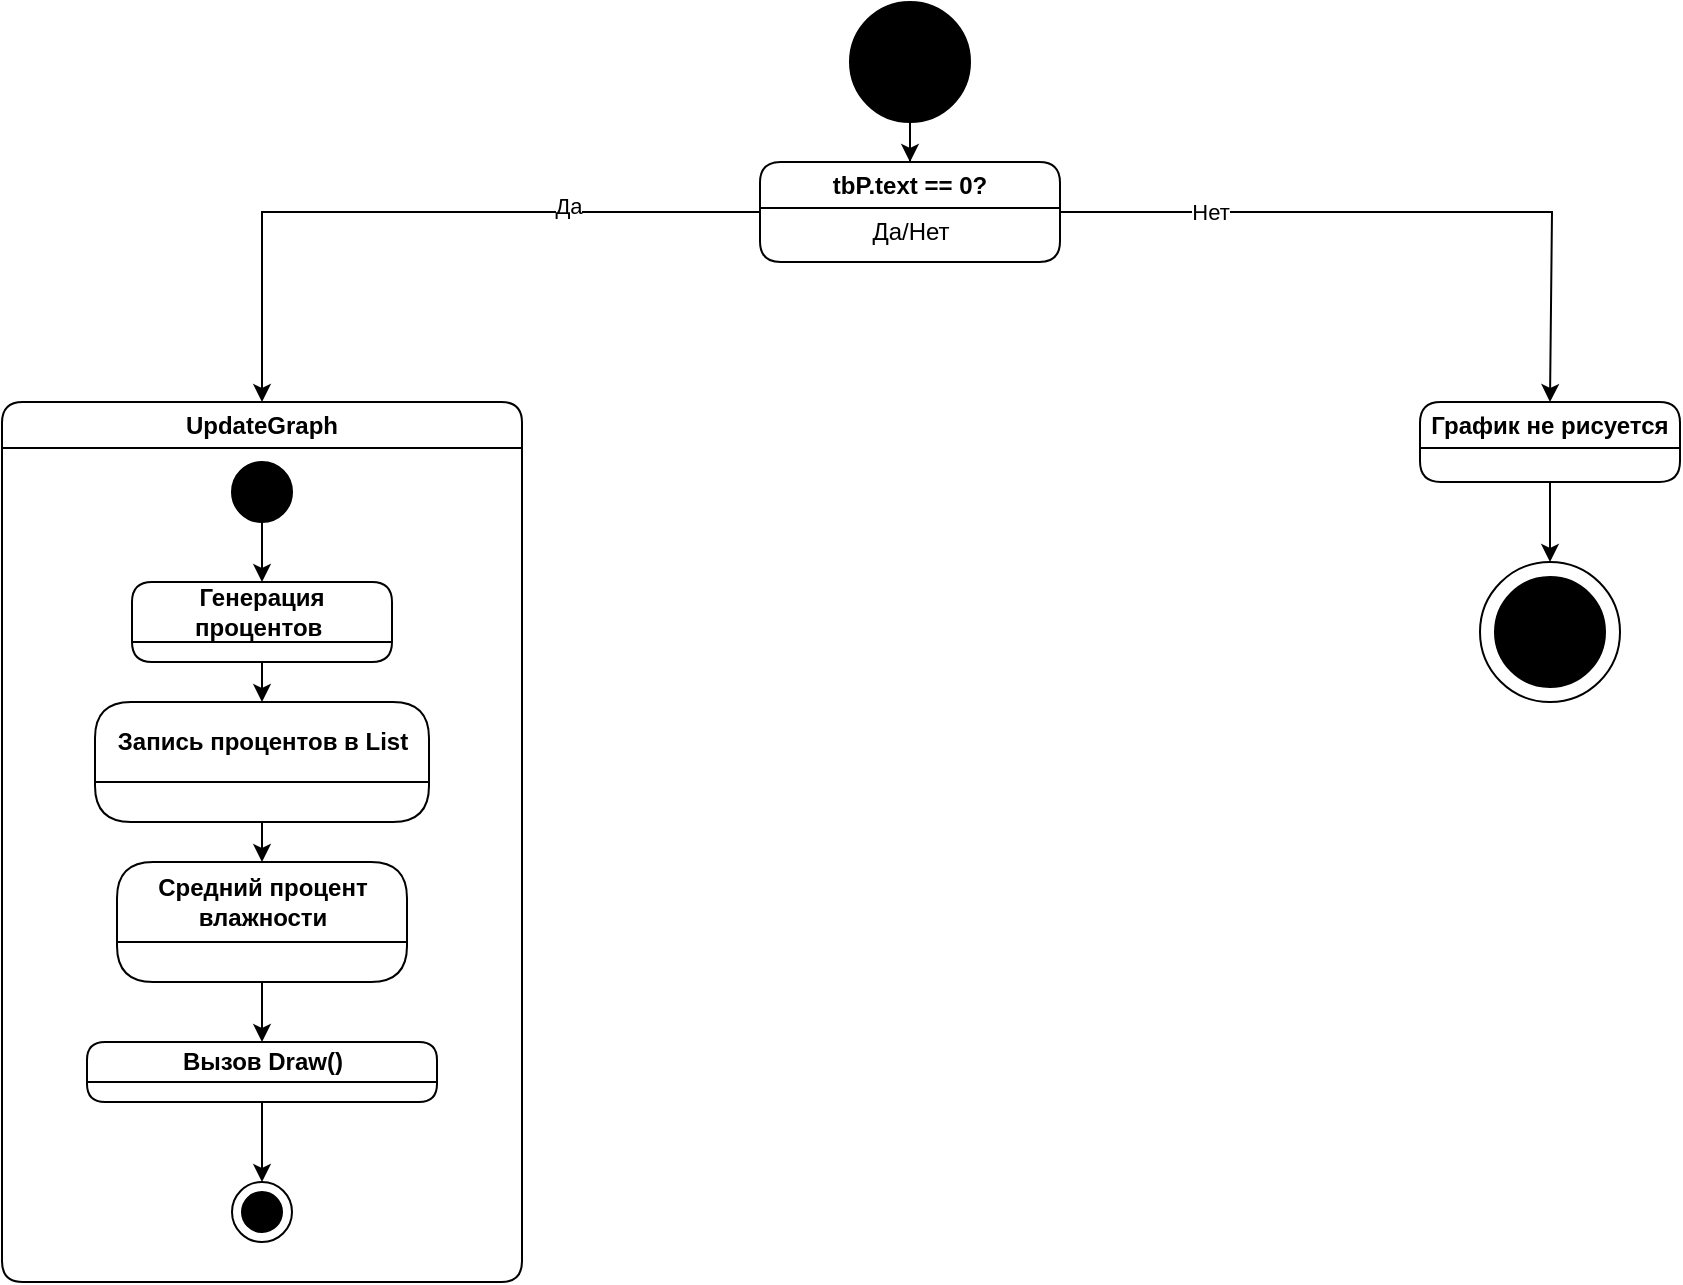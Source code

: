 <mxfile version="24.0.4" type="device">
  <diagram name="Страница — 1" id="cbup92MBmwauKZz2ogqF">
    <mxGraphModel dx="2876" dy="1206" grid="1" gridSize="10" guides="1" tooltips="1" connect="1" arrows="1" fold="1" page="1" pageScale="1" pageWidth="827" pageHeight="1169" math="0" shadow="0">
      <root>
        <mxCell id="0" />
        <mxCell id="1" parent="0" />
        <mxCell id="TcUzuV4ODmBadTa7yScQ-24" value="" style="edgeStyle=orthogonalEdgeStyle;rounded=0;orthogonalLoop=1;jettySize=auto;html=1;" parent="1" source="TcUzuV4ODmBadTa7yScQ-1" target="TcUzuV4ODmBadTa7yScQ-16" edge="1">
          <mxGeometry relative="1" as="geometry" />
        </mxCell>
        <mxCell id="TcUzuV4ODmBadTa7yScQ-1" value="" style="ellipse;whiteSpace=wrap;html=1;aspect=fixed;fillColor=#000000;" parent="1" vertex="1">
          <mxGeometry x="384" y="50" width="60" height="60" as="geometry" />
        </mxCell>
        <mxCell id="TcUzuV4ODmBadTa7yScQ-7" value="tbP.text == 0?" style="swimlane;whiteSpace=wrap;html=1;rounded=1;" parent="1" vertex="1">
          <mxGeometry x="339" y="130" width="150" height="50" as="geometry" />
        </mxCell>
        <mxCell id="TcUzuV4ODmBadTa7yScQ-16" value="Да/Нет" style="text;html=1;align=center;verticalAlign=middle;resizable=0;points=[];autosize=1;strokeColor=none;fillColor=none;" parent="TcUzuV4ODmBadTa7yScQ-7" vertex="1">
          <mxGeometry x="45" y="20" width="60" height="30" as="geometry" />
        </mxCell>
        <mxCell id="TcUzuV4ODmBadTa7yScQ-11" value="" style="endArrow=classic;html=1;rounded=0;exitX=0.5;exitY=1;exitDx=0;exitDy=0;entryX=0.5;entryY=0;entryDx=0;entryDy=0;" parent="1" source="TcUzuV4ODmBadTa7yScQ-1" target="TcUzuV4ODmBadTa7yScQ-7" edge="1">
          <mxGeometry width="50" height="50" relative="1" as="geometry">
            <mxPoint x="30" y="270" as="sourcePoint" />
            <mxPoint x="80" y="220" as="targetPoint" />
          </mxGeometry>
        </mxCell>
        <mxCell id="TcUzuV4ODmBadTa7yScQ-18" value="UpdateGraph" style="swimlane;whiteSpace=wrap;html=1;rounded=1;" parent="1" vertex="1">
          <mxGeometry x="-40" y="250" width="260" height="440" as="geometry">
            <mxRectangle x="314" y="270" width="140" height="30" as="alternateBounds" />
          </mxGeometry>
        </mxCell>
        <mxCell id="TcUzuV4ODmBadTa7yScQ-20" value="" style="ellipse;whiteSpace=wrap;html=1;aspect=fixed;fillColor=#000000;" parent="TcUzuV4ODmBadTa7yScQ-18" vertex="1">
          <mxGeometry x="115" y="30" width="30" height="30" as="geometry" />
        </mxCell>
        <mxCell id="TcUzuV4ODmBadTa7yScQ-21" value="" style="endArrow=classic;html=1;rounded=0;exitX=0.5;exitY=1;exitDx=0;exitDy=0;entryX=0.5;entryY=0;entryDx=0;entryDy=0;" parent="TcUzuV4ODmBadTa7yScQ-18" source="TcUzuV4ODmBadTa7yScQ-20" edge="1">
          <mxGeometry width="50" height="50" relative="1" as="geometry">
            <mxPoint x="-164" y="230" as="sourcePoint" />
            <mxPoint x="130" y="90" as="targetPoint" />
          </mxGeometry>
        </mxCell>
        <mxCell id="TcUzuV4ODmBadTa7yScQ-25" value="Генерация процентов&amp;nbsp;" style="swimlane;whiteSpace=wrap;html=1;rounded=1;startSize=30;" parent="TcUzuV4ODmBadTa7yScQ-18" vertex="1">
          <mxGeometry x="65" y="90" width="130" height="40" as="geometry" />
        </mxCell>
        <mxCell id="TcUzuV4ODmBadTa7yScQ-32" value="Запись процентов в List" style="swimlane;whiteSpace=wrap;html=1;rounded=1;startSize=40;" parent="TcUzuV4ODmBadTa7yScQ-18" vertex="1">
          <mxGeometry x="46.5" y="150" width="167" height="60" as="geometry" />
        </mxCell>
        <mxCell id="TcUzuV4ODmBadTa7yScQ-33" value="" style="endArrow=classic;html=1;rounded=0;exitX=0.5;exitY=1;exitDx=0;exitDy=0;entryX=0.5;entryY=0;entryDx=0;entryDy=0;" parent="TcUzuV4ODmBadTa7yScQ-18" source="TcUzuV4ODmBadTa7yScQ-25" target="TcUzuV4ODmBadTa7yScQ-32" edge="1">
          <mxGeometry width="50" height="50" relative="1" as="geometry">
            <mxPoint x="-21" y="240" as="sourcePoint" />
            <mxPoint x="29" y="190" as="targetPoint" />
          </mxGeometry>
        </mxCell>
        <mxCell id="TcUzuV4ODmBadTa7yScQ-34" value="Средний процент влажности" style="swimlane;whiteSpace=wrap;html=1;rounded=1;startSize=40;" parent="TcUzuV4ODmBadTa7yScQ-18" vertex="1">
          <mxGeometry x="57.5" y="230" width="145" height="60" as="geometry" />
        </mxCell>
        <mxCell id="TcUzuV4ODmBadTa7yScQ-35" value="" style="endArrow=classic;html=1;rounded=0;exitX=0.5;exitY=1;exitDx=0;exitDy=0;entryX=0.5;entryY=0;entryDx=0;entryDy=0;" parent="TcUzuV4ODmBadTa7yScQ-18" source="TcUzuV4ODmBadTa7yScQ-32" target="TcUzuV4ODmBadTa7yScQ-34" edge="1">
          <mxGeometry width="50" height="50" relative="1" as="geometry">
            <mxPoint x="-120" y="280" as="sourcePoint" />
            <mxPoint x="-70" y="230" as="targetPoint" />
          </mxGeometry>
        </mxCell>
        <mxCell id="TcUzuV4ODmBadTa7yScQ-36" value="Вызов Draw()" style="swimlane;whiteSpace=wrap;html=1;rounded=1;startSize=20;" parent="TcUzuV4ODmBadTa7yScQ-18" vertex="1">
          <mxGeometry x="42.5" y="320" width="175" height="30" as="geometry" />
        </mxCell>
        <mxCell id="TcUzuV4ODmBadTa7yScQ-37" value="" style="endArrow=classic;html=1;rounded=0;exitX=0.5;exitY=1;exitDx=0;exitDy=0;entryX=0.5;entryY=0;entryDx=0;entryDy=0;" parent="TcUzuV4ODmBadTa7yScQ-18" source="TcUzuV4ODmBadTa7yScQ-34" target="TcUzuV4ODmBadTa7yScQ-36" edge="1">
          <mxGeometry width="50" height="50" relative="1" as="geometry">
            <mxPoint x="-90" y="350" as="sourcePoint" />
            <mxPoint x="-40" y="300" as="targetPoint" />
          </mxGeometry>
        </mxCell>
        <mxCell id="TcUzuV4ODmBadTa7yScQ-38" value="" style="ellipse;whiteSpace=wrap;html=1;aspect=fixed;" parent="TcUzuV4ODmBadTa7yScQ-18" vertex="1">
          <mxGeometry x="115" y="390" width="30" height="30" as="geometry" />
        </mxCell>
        <mxCell id="TcUzuV4ODmBadTa7yScQ-39" value="" style="ellipse;whiteSpace=wrap;html=1;aspect=fixed;fillColor=#000000;" parent="TcUzuV4ODmBadTa7yScQ-18" vertex="1">
          <mxGeometry x="120" y="395" width="20" height="20" as="geometry" />
        </mxCell>
        <mxCell id="TcUzuV4ODmBadTa7yScQ-40" value="" style="endArrow=classic;html=1;rounded=0;exitX=0.5;exitY=1;exitDx=0;exitDy=0;entryX=0.5;entryY=0;entryDx=0;entryDy=0;" parent="TcUzuV4ODmBadTa7yScQ-18" source="TcUzuV4ODmBadTa7yScQ-36" target="TcUzuV4ODmBadTa7yScQ-38" edge="1">
          <mxGeometry width="50" height="50" relative="1" as="geometry">
            <mxPoint x="-70" y="430" as="sourcePoint" />
            <mxPoint x="-20" y="380" as="targetPoint" />
          </mxGeometry>
        </mxCell>
        <mxCell id="TcUzuV4ODmBadTa7yScQ-22" value="" style="endArrow=classic;html=1;rounded=0;exitX=1;exitY=0.5;exitDx=0;exitDy=0;entryX=0.5;entryY=0;entryDx=0;entryDy=0;" parent="1" source="TcUzuV4ODmBadTa7yScQ-7" edge="1">
          <mxGeometry width="50" height="50" relative="1" as="geometry">
            <mxPoint x="630" y="180" as="sourcePoint" />
            <mxPoint x="734" y="250.0" as="targetPoint" />
            <Array as="points">
              <mxPoint x="735" y="155" />
            </Array>
          </mxGeometry>
        </mxCell>
        <mxCell id="TcUzuV4ODmBadTa7yScQ-30" value="Нет" style="edgeLabel;html=1;align=center;verticalAlign=middle;resizable=0;points=[];" parent="TcUzuV4ODmBadTa7yScQ-22" vertex="1" connectable="0">
          <mxGeometry x="-0.564" relative="1" as="geometry">
            <mxPoint as="offset" />
          </mxGeometry>
        </mxCell>
        <mxCell id="TcUzuV4ODmBadTa7yScQ-23" value="" style="endArrow=classic;html=1;rounded=0;exitX=0;exitY=0.5;exitDx=0;exitDy=0;entryX=0.5;entryY=0;entryDx=0;entryDy=0;" parent="1" source="TcUzuV4ODmBadTa7yScQ-7" target="TcUzuV4ODmBadTa7yScQ-18" edge="1">
          <mxGeometry width="50" height="50" relative="1" as="geometry">
            <mxPoint x="110" y="190" as="sourcePoint" />
            <mxPoint x="160" y="140" as="targetPoint" />
            <Array as="points">
              <mxPoint x="90" y="155" />
            </Array>
          </mxGeometry>
        </mxCell>
        <mxCell id="TcUzuV4ODmBadTa7yScQ-31" value="Да" style="edgeLabel;html=1;align=center;verticalAlign=middle;resizable=0;points=[];" parent="TcUzuV4ODmBadTa7yScQ-23" vertex="1" connectable="0">
          <mxGeometry x="-0.44" y="-3" relative="1" as="geometry">
            <mxPoint as="offset" />
          </mxGeometry>
        </mxCell>
        <mxCell id="zopX3-nq0X0xHAXFJH8I-3" value="График не рисуется" style="swimlane;whiteSpace=wrap;html=1;rounded=1;" vertex="1" parent="1">
          <mxGeometry x="669" y="250" width="130" height="40" as="geometry" />
        </mxCell>
        <mxCell id="zopX3-nq0X0xHAXFJH8I-5" value="" style="ellipse;whiteSpace=wrap;html=1;aspect=fixed;" vertex="1" parent="1">
          <mxGeometry x="699" y="330" width="70" height="70" as="geometry" />
        </mxCell>
        <mxCell id="zopX3-nq0X0xHAXFJH8I-6" value="" style="ellipse;whiteSpace=wrap;html=1;aspect=fixed;fillColor=#000000;" vertex="1" parent="1">
          <mxGeometry x="706.5" y="337.5" width="55" height="55" as="geometry" />
        </mxCell>
        <mxCell id="zopX3-nq0X0xHAXFJH8I-7" value="" style="endArrow=classic;html=1;rounded=0;exitX=0.5;exitY=1;exitDx=0;exitDy=0;entryX=0.5;entryY=0;entryDx=0;entryDy=0;" edge="1" parent="1" source="zopX3-nq0X0xHAXFJH8I-3" target="zopX3-nq0X0xHAXFJH8I-5">
          <mxGeometry width="50" height="50" relative="1" as="geometry">
            <mxPoint x="520" y="370" as="sourcePoint" />
            <mxPoint x="570" y="320" as="targetPoint" />
          </mxGeometry>
        </mxCell>
      </root>
    </mxGraphModel>
  </diagram>
</mxfile>
